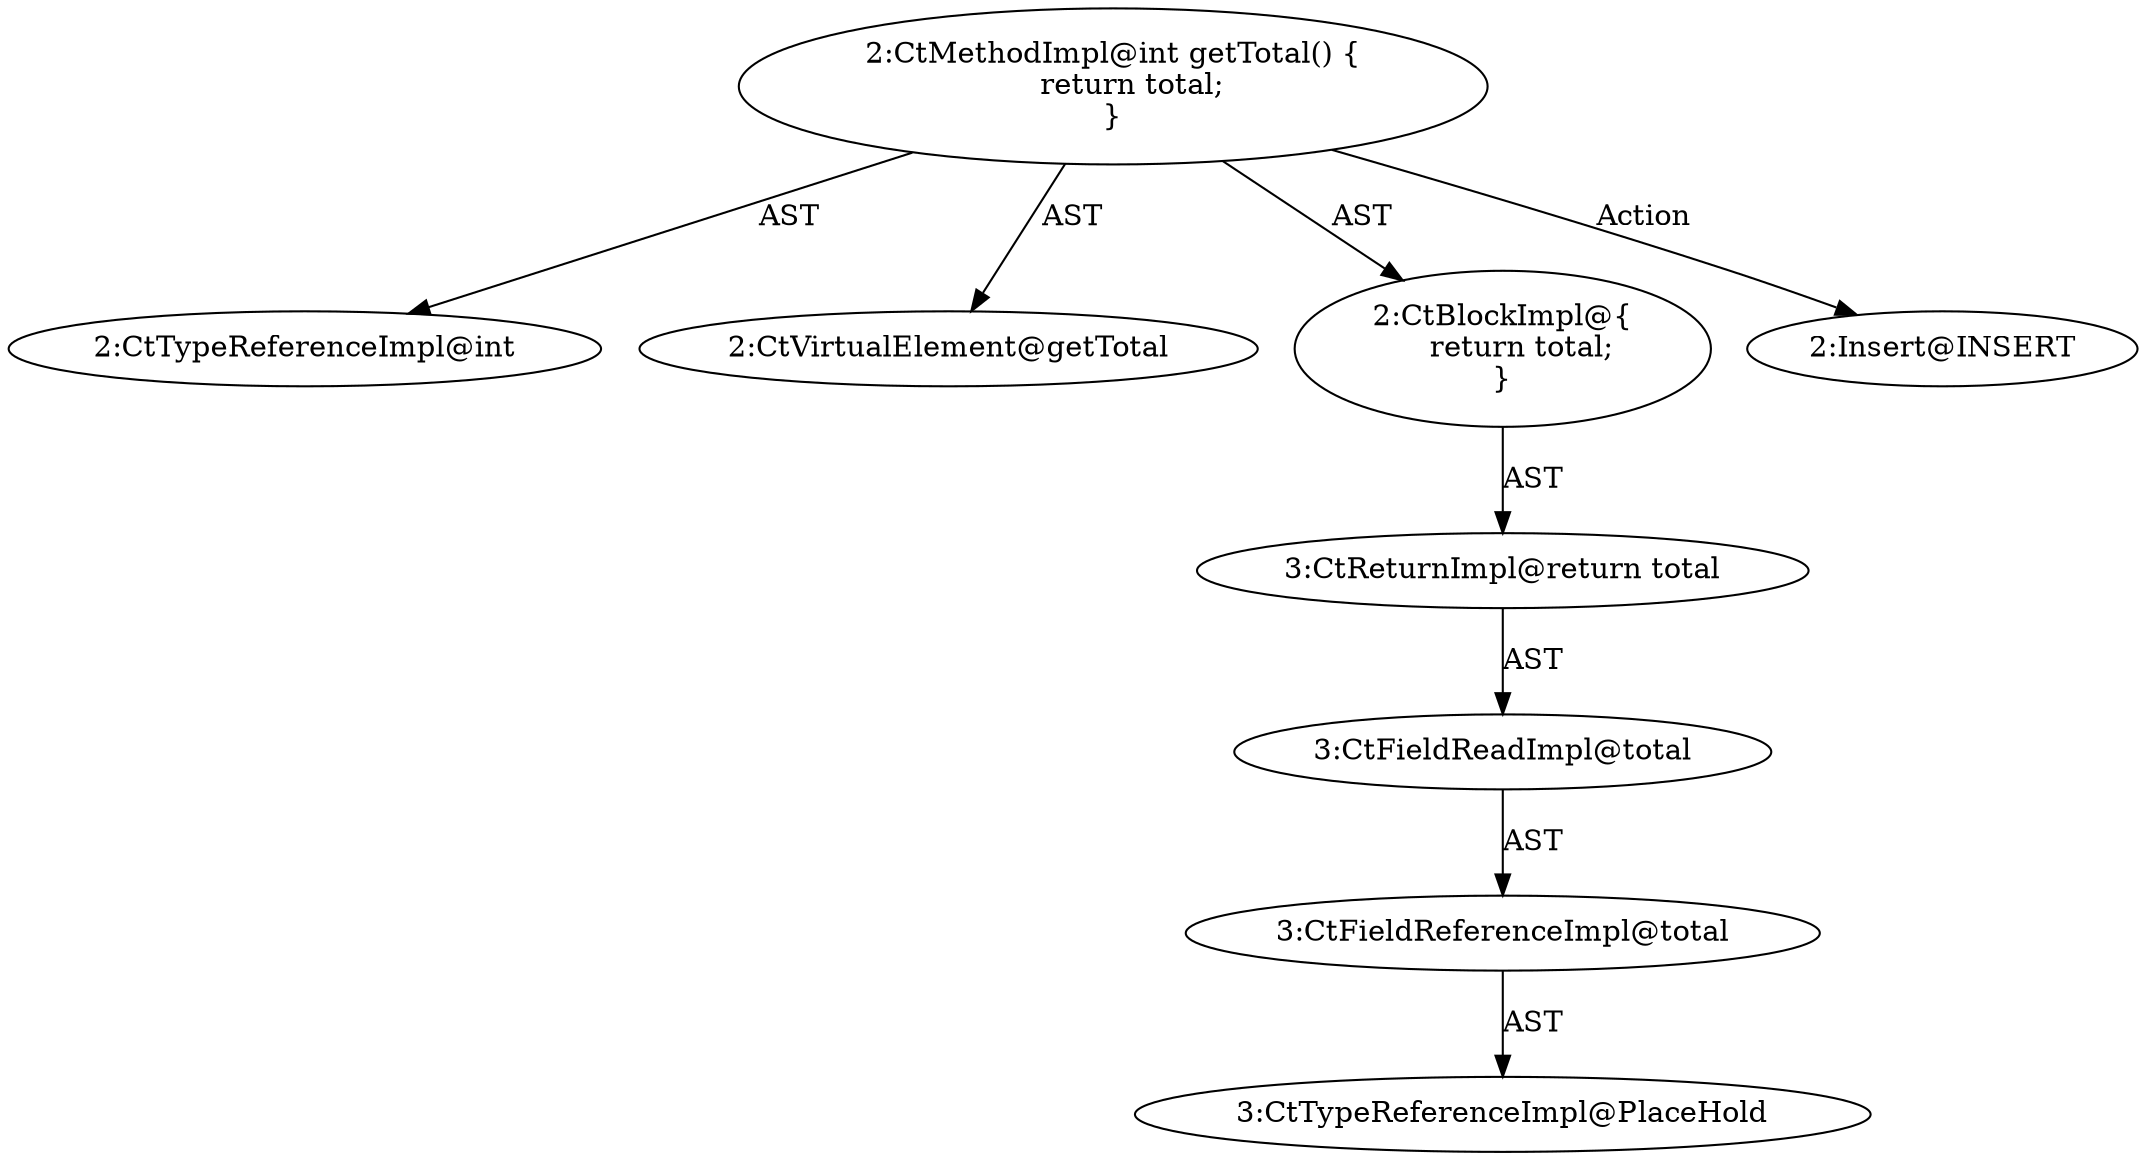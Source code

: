 digraph "getTotal#?" {
0 [label="2:CtTypeReferenceImpl@int" shape=ellipse]
1 [label="2:CtVirtualElement@getTotal" shape=ellipse]
2 [label="3:CtFieldReferenceImpl@total" shape=ellipse]
3 [label="3:CtTypeReferenceImpl@PlaceHold" shape=ellipse]
4 [label="3:CtFieldReadImpl@total" shape=ellipse]
5 [label="3:CtReturnImpl@return total" shape=ellipse]
6 [label="2:CtBlockImpl@\{
    return total;
\}" shape=ellipse]
7 [label="2:CtMethodImpl@int getTotal() \{
    return total;
\}" shape=ellipse]
8 [label="2:Insert@INSERT" shape=ellipse]
2 -> 3 [label="AST"];
4 -> 2 [label="AST"];
5 -> 4 [label="AST"];
6 -> 5 [label="AST"];
7 -> 1 [label="AST"];
7 -> 0 [label="AST"];
7 -> 6 [label="AST"];
7 -> 8 [label="Action"];
}